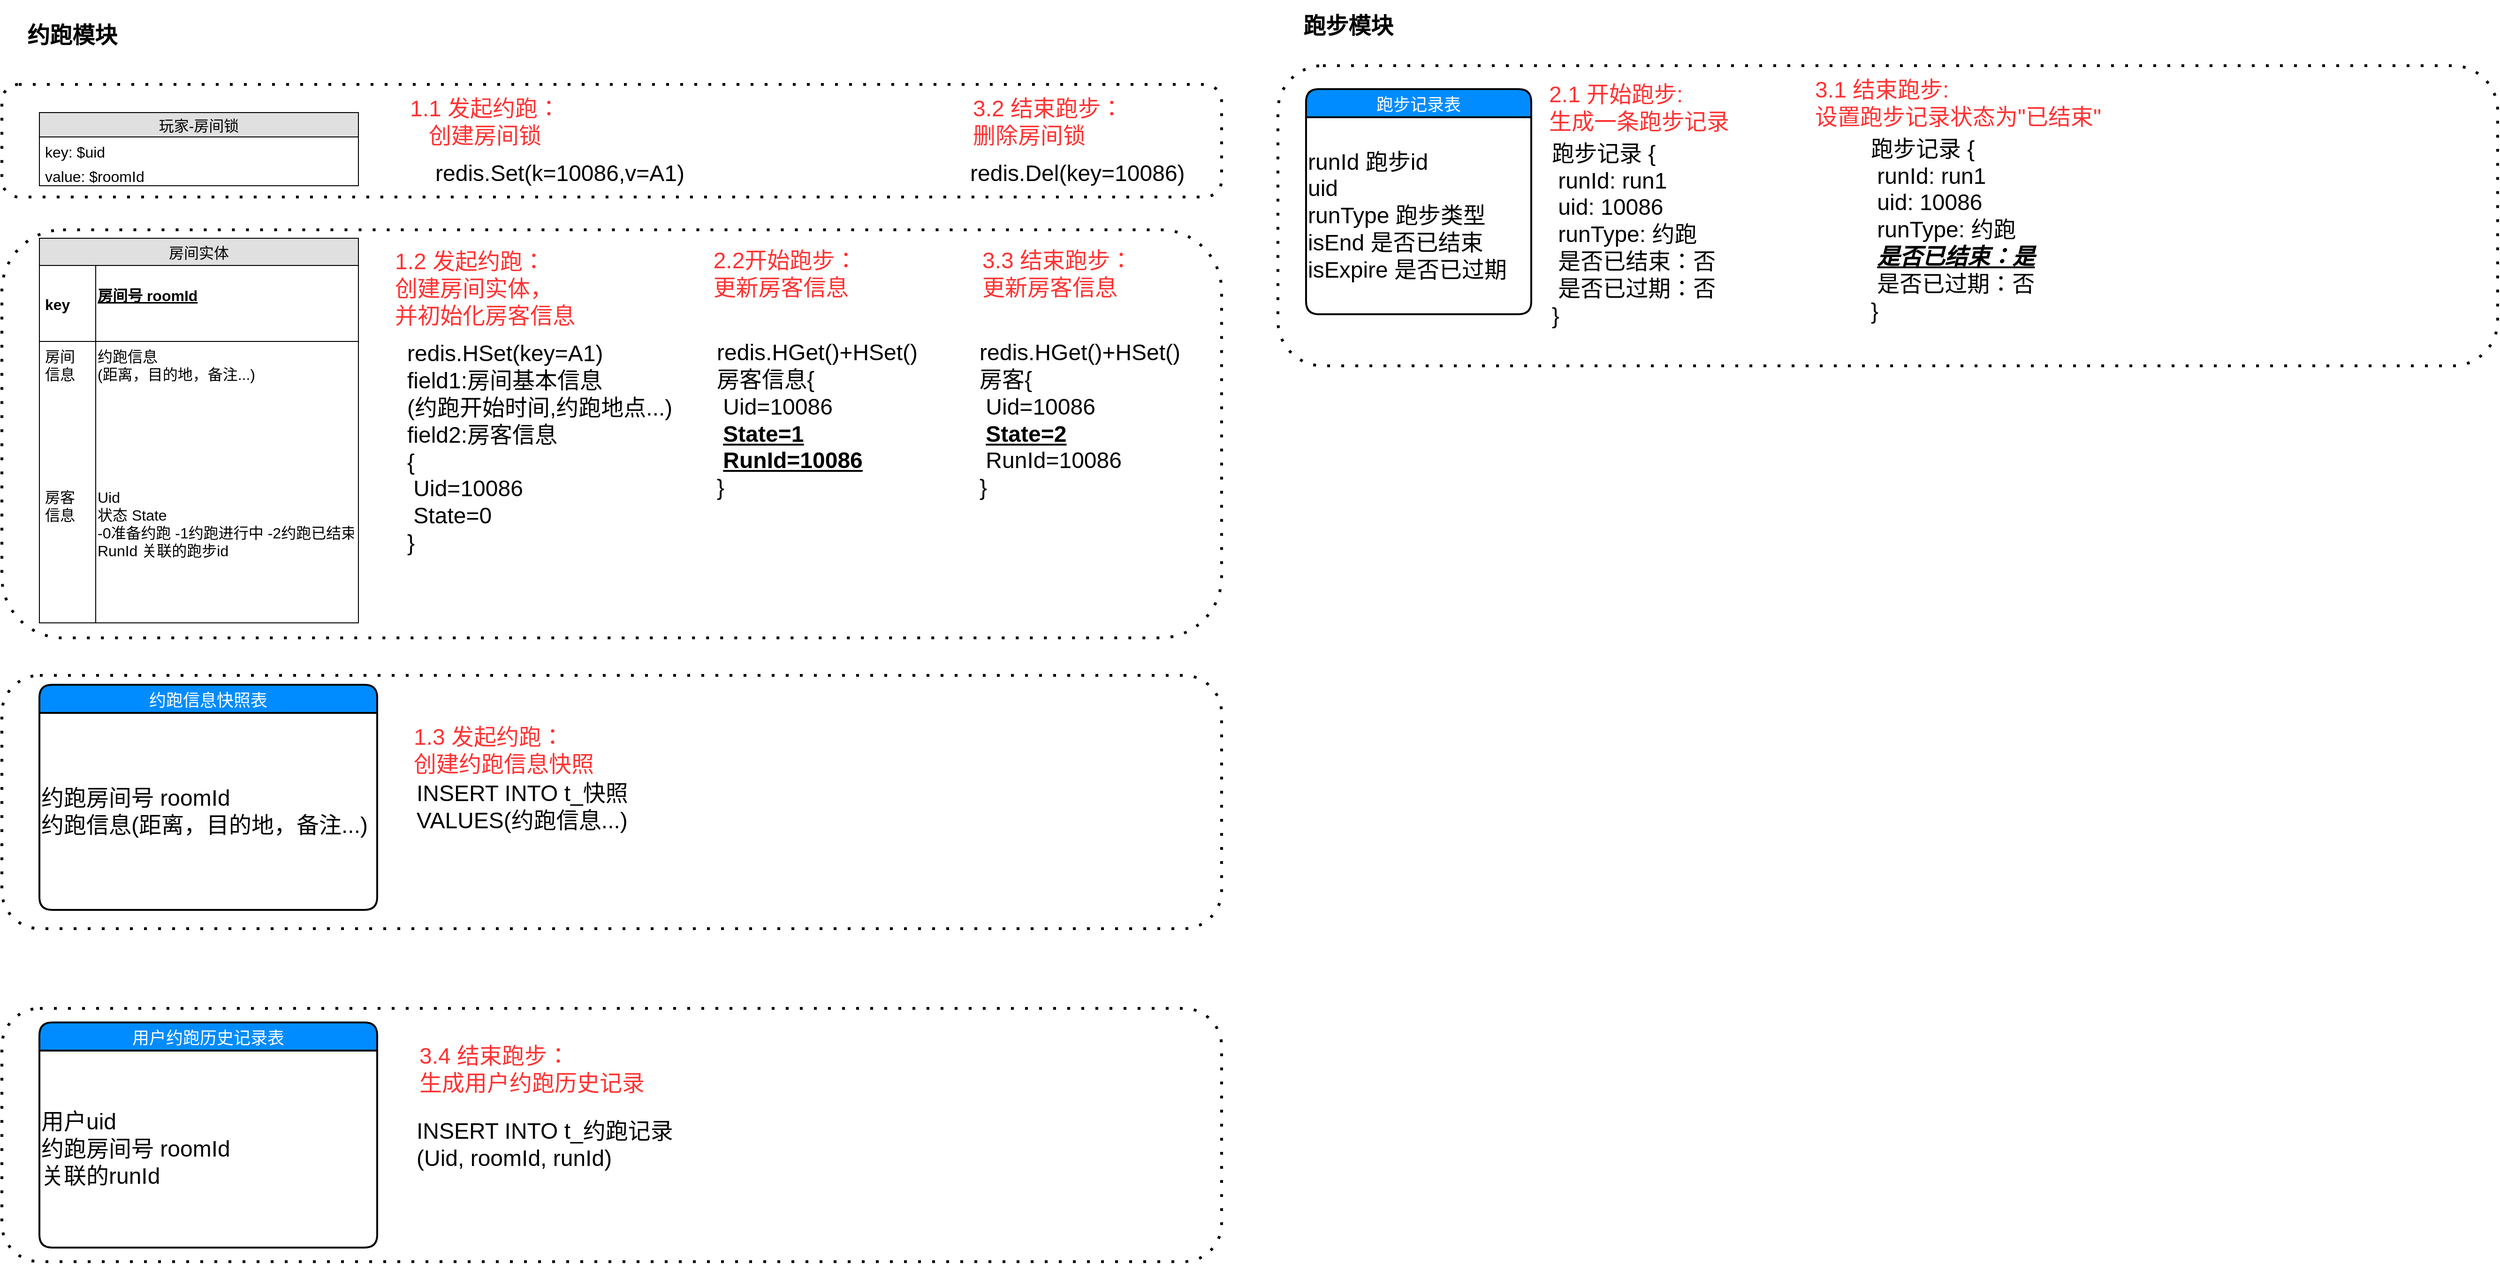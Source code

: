 <mxfile version="12.5.4" type="github">
  <diagram id="27Ec4PnAqDiWOBETc-EE" name="Page-1">
    <mxGraphModel dx="3638" dy="1669" grid="1" gridSize="10" guides="1" tooltips="1" connect="1" arrows="1" fold="1" page="1" pageScale="1" pageWidth="827" pageHeight="1169" math="0" shadow="0">
      <root>
        <mxCell id="0"/>
        <mxCell id="1" parent="0"/>
        <mxCell id="7bUrUw1-GXe85dg-xqV_-51" value="" style="shape=ext;rounded=1;html=1;whiteSpace=wrap;dashed=1;dashPattern=1 4;strokeColor=#000000;fillColor=none;fontSize=16;fontColor=#FF0000;strokeWidth=3;" vertex="1" parent="1">
          <mxGeometry x="1340" y="90" width="1300" height="320" as="geometry"/>
        </mxCell>
        <mxCell id="7bUrUw1-GXe85dg-xqV_-49" value="" style="shape=ext;rounded=1;html=1;whiteSpace=wrap;dashed=1;dashPattern=1 4;strokeColor=#000000;fillColor=none;fontSize=16;fontColor=#FF0000;strokeWidth=3;" vertex="1" parent="1">
          <mxGeometry x="-20" y="740" width="1300" height="270" as="geometry"/>
        </mxCell>
        <mxCell id="7bUrUw1-GXe85dg-xqV_-48" value="" style="shape=ext;rounded=1;html=1;whiteSpace=wrap;dashed=1;dashPattern=1 4;strokeColor=#000000;fillColor=none;fontSize=16;fontColor=#FF0000;strokeWidth=3;" vertex="1" parent="1">
          <mxGeometry x="-20" y="265" width="1300" height="435" as="geometry"/>
        </mxCell>
        <mxCell id="OCoIuBDUxnG97SgDx9cD-35" value="" style="shape=ext;rounded=1;html=1;whiteSpace=wrap;dashed=1;dashPattern=1 4;strokeColor=#000000;fillColor=none;fontSize=16;fontColor=#FF0000;strokeWidth=3;" parent="1" vertex="1">
          <mxGeometry x="-20" y="110" width="1300" height="120" as="geometry"/>
        </mxCell>
        <mxCell id="OCoIuBDUxnG97SgDx9cD-1" value="房间实体" style="swimlane;fontStyle=0;childLayout=stackLayout;horizontal=1;startSize=29;fillColor=#e0e0e0;horizontalStack=0;resizeParent=1;resizeParentMax=0;resizeLast=0;collapsible=1;marginBottom=0;swimlaneFillColor=#ffffff;align=center;fontSize=16;" parent="1" vertex="1">
          <mxGeometry x="20" y="274" width="340" height="410" as="geometry"/>
        </mxCell>
        <mxCell id="OCoIuBDUxnG97SgDx9cD-4" value="房间号 roomId&#xa;" style="shape=partialRectangle;top=0;left=0;right=0;bottom=1;align=left;verticalAlign=middle;fillColor=none;spacingLeft=60;spacingRight=4;overflow=hidden;rotatable=0;points=[[0,0.5],[1,0.5]];portConstraint=eastwest;dropTarget=0;fontStyle=5;fontSize=16;" parent="OCoIuBDUxnG97SgDx9cD-1" vertex="1">
          <mxGeometry y="29" width="340" height="81" as="geometry"/>
        </mxCell>
        <mxCell id="OCoIuBDUxnG97SgDx9cD-5" value="key" style="shape=partialRectangle;fontStyle=1;top=0;left=0;bottom=0;fillColor=none;align=left;verticalAlign=middle;spacingLeft=4;spacingRight=4;overflow=hidden;rotatable=0;points=[];portConstraint=eastwest;part=1;fontSize=16;" parent="OCoIuBDUxnG97SgDx9cD-4" vertex="1" connectable="0">
          <mxGeometry width="60" height="81" as="geometry"/>
        </mxCell>
        <mxCell id="7bUrUw1-GXe85dg-xqV_-29" value="约跑信息&#xa;(距离，目的地，备注...)" style="shape=partialRectangle;top=0;left=0;right=0;bottom=0;align=left;verticalAlign=top;fillColor=none;spacingLeft=60;spacingRight=4;overflow=hidden;rotatable=0;points=[[0,0.5],[1,0.5]];portConstraint=eastwest;dropTarget=0;fontSize=16;strokeColor=#FF0000;" vertex="1" parent="OCoIuBDUxnG97SgDx9cD-1">
          <mxGeometry y="110" width="340" height="150" as="geometry"/>
        </mxCell>
        <mxCell id="7bUrUw1-GXe85dg-xqV_-30" value="房间&#xa;信息" style="shape=partialRectangle;top=0;left=0;bottom=0;fillColor=none;align=left;verticalAlign=top;spacingLeft=4;spacingRight=4;overflow=hidden;rotatable=0;points=[];portConstraint=eastwest;part=1;fontSize=16;" vertex="1" connectable="0" parent="7bUrUw1-GXe85dg-xqV_-29">
          <mxGeometry width="60" height="150" as="geometry"/>
        </mxCell>
        <mxCell id="OCoIuBDUxnG97SgDx9cD-6" value="Uid&#xa;状态 State &#xa;-0准备约跑 -1约跑进行中 -2约跑已结束&#xa;RunId 关联的跑步id" style="shape=partialRectangle;top=0;left=0;right=0;bottom=0;align=left;verticalAlign=top;fillColor=none;spacingLeft=60;spacingRight=4;overflow=hidden;rotatable=0;points=[[0,0.5],[1,0.5]];portConstraint=eastwest;dropTarget=0;fontSize=16;strokeColor=#FF0000;" parent="OCoIuBDUxnG97SgDx9cD-1" vertex="1">
          <mxGeometry y="260" width="340" height="150" as="geometry"/>
        </mxCell>
        <mxCell id="OCoIuBDUxnG97SgDx9cD-7" value="房客&#xa;信息" style="shape=partialRectangle;top=0;left=0;bottom=0;fillColor=none;align=left;verticalAlign=top;spacingLeft=4;spacingRight=4;overflow=hidden;rotatable=0;points=[];portConstraint=eastwest;part=1;fontSize=16;" parent="OCoIuBDUxnG97SgDx9cD-6" vertex="1" connectable="0">
          <mxGeometry width="60" height="150" as="geometry"/>
        </mxCell>
        <mxCell id="OCoIuBDUxnG97SgDx9cD-11" value="跑步记录表" style="swimlane;childLayout=stackLayout;horizontal=1;startSize=30;horizontalStack=0;fillColor=#008cff;fontColor=#FFFFFF;rounded=1;fontSize=18;fontStyle=0;strokeWidth=2;resizeParent=0;resizeLast=1;shadow=0;dashed=0;align=center;" parent="1" vertex="1">
          <mxGeometry x="1370" y="115" width="240" height="240" as="geometry"/>
        </mxCell>
        <mxCell id="OCoIuBDUxnG97SgDx9cD-14" value="&lt;div style=&quot;font-size: 24px&quot;&gt;&lt;font style=&quot;font-size: 24px&quot; color=&quot;#000000&quot;&gt;runId 跑步id&lt;/font&gt;&lt;/div&gt;&lt;div style=&quot;font-size: 24px&quot;&gt;&lt;font style=&quot;font-size: 24px&quot; color=&quot;#000000&quot;&gt;uid&lt;/font&gt;&lt;/div&gt;&lt;div style=&quot;font-size: 24px&quot;&gt;&lt;font style=&quot;font-size: 24px&quot;&gt;&lt;font color=&quot;#000000&quot; style=&quot;font-size: 24px&quot;&gt;runType 跑步类型&amp;nbsp;&lt;/font&gt;&lt;span style=&quot;color: rgb(0 , 0 , 0)&quot;&gt;&amp;nbsp;&lt;/span&gt;&lt;/font&gt;&lt;/div&gt;&lt;div style=&quot;font-size: 24px&quot;&gt;&lt;font style=&quot;font-size: 24px&quot;&gt;&lt;font color=&quot;#000000&quot; style=&quot;font-size: 24px&quot;&gt;isEnd 是否已结束&amp;nbsp;&lt;/font&gt;&lt;span style=&quot;color: rgb(0 , 0 , 0)&quot;&gt;&amp;nbsp;&lt;/span&gt;&lt;/font&gt;&lt;/div&gt;&lt;div style=&quot;font-size: 24px&quot;&gt;&lt;font style=&quot;font-size: 24px&quot;&gt;&lt;font color=&quot;#000000&quot; style=&quot;font-size: 24px&quot;&gt;isExpire 是否已过期&amp;nbsp;&lt;/font&gt;&lt;span style=&quot;color: rgb(0 , 0 , 0)&quot;&gt;&amp;nbsp;&lt;/span&gt;&lt;/font&gt;&lt;/div&gt;" style="text;html=1;align=left;verticalAlign=middle;resizable=0;points=[];autosize=1;fontColor=#FF0000;" parent="OCoIuBDUxnG97SgDx9cD-11" vertex="1">
          <mxGeometry y="30" width="240" height="210" as="geometry"/>
        </mxCell>
        <mxCell id="OCoIuBDUxnG97SgDx9cD-30" value="玩家-房间锁" style="swimlane;fontStyle=0;childLayout=stackLayout;horizontal=1;startSize=26;fillColor=#e0e0e0;horizontalStack=0;resizeParent=1;resizeParentMax=0;resizeLast=0;collapsible=1;marginBottom=0;swimlaneFillColor=#ffffff;align=center;fontSize=16;strokeColor=#000000;" parent="1" vertex="1">
          <mxGeometry x="20" y="140" width="340" height="78" as="geometry"/>
        </mxCell>
        <mxCell id="OCoIuBDUxnG97SgDx9cD-31" value="key: $uid" style="text;strokeColor=none;fillColor=none;spacingLeft=4;spacingRight=4;overflow=hidden;rotatable=0;points=[[0,0.5],[1,0.5]];portConstraint=eastwest;fontSize=16;" parent="OCoIuBDUxnG97SgDx9cD-30" vertex="1">
          <mxGeometry y="26" width="340" height="26" as="geometry"/>
        </mxCell>
        <mxCell id="OCoIuBDUxnG97SgDx9cD-32" value="value: $roomId" style="text;strokeColor=none;fillColor=none;spacingLeft=4;spacingRight=4;overflow=hidden;rotatable=0;points=[[0,0.5],[1,0.5]];portConstraint=eastwest;fontSize=16;" parent="OCoIuBDUxnG97SgDx9cD-30" vertex="1">
          <mxGeometry y="52" width="340" height="26" as="geometry"/>
        </mxCell>
        <mxCell id="OCoIuBDUxnG97SgDx9cD-36" value="约跑模块" style="text;align=center;fontStyle=1;verticalAlign=middle;spacingLeft=3;spacingRight=3;strokeColor=none;rotatable=0;points=[[0,0.5],[1,0.5]];portConstraint=eastwest;fillColor=none;fontSize=24;fontColor=#000000;" parent="1" vertex="1">
          <mxGeometry y="30" width="110" height="50" as="geometry"/>
        </mxCell>
        <mxCell id="OCoIuBDUxnG97SgDx9cD-37" value="跑步模块" style="text;align=center;fontStyle=1;verticalAlign=middle;spacingLeft=3;spacingRight=3;strokeColor=none;rotatable=0;points=[[0,0.5],[1,0.5]];portConstraint=eastwest;fillColor=none;fontSize=24;fontColor=#000000;" parent="1" vertex="1">
          <mxGeometry x="1360" y="20" width="110" height="50" as="geometry"/>
        </mxCell>
        <mxCell id="7bUrUw1-GXe85dg-xqV_-2" value="redis.Set(k=10086,v=A1)" style="text;html=1;strokeColor=none;fillColor=none;align=left;verticalAlign=middle;whiteSpace=wrap;rounded=0;fontSize=24;fontColor=#000000;" vertex="1" parent="1">
          <mxGeometry x="440" y="170" width="350" height="70" as="geometry"/>
        </mxCell>
        <mxCell id="7bUrUw1-GXe85dg-xqV_-3" value="&lt;div&gt;redis.HSet(key=A1)&lt;/div&gt;&lt;div&gt;field1:房间基本信息&lt;/div&gt;&lt;div&gt;(约跑开始时间,约跑地点...)&lt;/div&gt;&lt;div&gt;field2:房客信息&lt;/div&gt;&lt;div&gt;&lt;span&gt;{&lt;/span&gt;&lt;br&gt;&lt;/div&gt;&lt;div&gt;&lt;span style=&quot;white-space: pre&quot;&gt;	&lt;/span&gt;Uid=10086&lt;/div&gt;&lt;div&gt;&lt;span style=&quot;white-space: pre&quot;&gt;	&lt;/span&gt;State=0&lt;/div&gt;&lt;div&gt;}&lt;/div&gt;" style="text;html=1;strokeColor=none;fillColor=none;align=left;verticalAlign=middle;whiteSpace=wrap;rounded=0;fontSize=24;fontColor=#000000;" vertex="1" parent="1">
          <mxGeometry x="410" y="378" width="310" height="240" as="geometry"/>
        </mxCell>
        <mxCell id="7bUrUw1-GXe85dg-xqV_-6" value="&lt;font color=&quot;#ff3333&quot;&gt;1.1 发起约跑：&lt;br&gt;创建房间锁&lt;/font&gt;" style="text;html=1;strokeColor=none;fillColor=none;align=center;verticalAlign=middle;whiteSpace=wrap;rounded=0;fontSize=24;fontColor=#000000;" vertex="1" parent="1">
          <mxGeometry x="310" y="140" width="370" height="20" as="geometry"/>
        </mxCell>
        <mxCell id="7bUrUw1-GXe85dg-xqV_-8" value="&lt;div style=&quot;text-align: left&quot;&gt;&lt;span style=&quot;color: rgb(255 , 51 , 51)&quot;&gt;1.2 发起约跑：&lt;/span&gt;&lt;/div&gt;&lt;div style=&quot;text-align: left&quot;&gt;&lt;span style=&quot;color: rgb(255 , 51 , 51)&quot;&gt;创建房间实体，&lt;/span&gt;&lt;/div&gt;&lt;font color=&quot;#ff3333&quot;&gt;&lt;div style=&quot;text-align: left&quot;&gt;&lt;span&gt;并初始化房客信息&lt;/span&gt;&lt;/div&gt;&lt;/font&gt;" style="text;html=1;strokeColor=none;fillColor=none;align=center;verticalAlign=middle;whiteSpace=wrap;rounded=0;fontSize=24;fontColor=#000000;" vertex="1" parent="1">
          <mxGeometry x="310" y="318" width="370" height="20" as="geometry"/>
        </mxCell>
        <mxCell id="7bUrUw1-GXe85dg-xqV_-10" value="&lt;div style=&quot;text-align: left&quot;&gt;&lt;font color=&quot;#ff3333&quot;&gt;2.1 开始跑步:&lt;/font&gt;&lt;/div&gt;&lt;div style=&quot;text-align: left&quot;&gt;&lt;font color=&quot;#ff3333&quot;&gt;生成一条跑步记录&lt;/font&gt;&lt;/div&gt;" style="text;html=1;strokeColor=none;fillColor=none;align=center;verticalAlign=middle;whiteSpace=wrap;rounded=0;fontSize=24;fontColor=#000000;" vertex="1" parent="1">
          <mxGeometry x="1540" y="125" width="370" height="20" as="geometry"/>
        </mxCell>
        <mxCell id="7bUrUw1-GXe85dg-xqV_-13" value="&lt;div&gt;跑步记录 {&lt;/div&gt;&lt;div&gt;&lt;span style=&quot;white-space: pre&quot;&gt;	&lt;/span&gt;runId: run1&lt;/div&gt;&lt;div&gt;&lt;span style=&quot;white-space: pre&quot;&gt;	&lt;/span&gt;uid: 10086&lt;/div&gt;&lt;div&gt;&lt;span style=&quot;white-space: pre&quot;&gt;	&lt;/span&gt;runType: 约跑&lt;/div&gt;&lt;div&gt;&lt;span style=&quot;white-space: pre&quot;&gt;	&lt;/span&gt;是否已结束：否&lt;/div&gt;&lt;div&gt;&lt;span style=&quot;white-space: pre&quot;&gt;	&lt;/span&gt;是否已过期：否&lt;/div&gt;&lt;div&gt;}&lt;/div&gt;" style="text;html=1;strokeColor=none;fillColor=none;align=left;verticalAlign=middle;whiteSpace=wrap;rounded=0;fontSize=24;fontColor=#000000;" vertex="1" parent="1">
          <mxGeometry x="1630" y="150" width="310" height="240" as="geometry"/>
        </mxCell>
        <mxCell id="7bUrUw1-GXe85dg-xqV_-14" value="&lt;div&gt;redis.HGet()+HSet()&lt;/div&gt;&lt;div&gt;房客信息{&lt;/div&gt;&lt;div&gt;&lt;span style=&quot;white-space: pre&quot;&gt;	&lt;/span&gt;Uid=10086&lt;/div&gt;&lt;div&gt;&lt;span style=&quot;white-space: pre&quot;&gt;	&lt;/span&gt;&lt;b&gt;&lt;u&gt;State=1&lt;/u&gt;&lt;/b&gt;&lt;/div&gt;&lt;div&gt;&lt;span style=&quot;white-space: pre&quot;&gt;	&lt;/span&gt;&lt;b&gt;&lt;u&gt;RunId=10086&lt;/u&gt;&lt;/b&gt;&lt;/div&gt;&lt;div&gt;}&lt;/div&gt;" style="text;html=1;strokeColor=none;fillColor=none;align=left;verticalAlign=middle;whiteSpace=wrap;rounded=0;fontSize=24;fontColor=#000000;" vertex="1" parent="1">
          <mxGeometry x="740" y="348" width="310" height="240" as="geometry"/>
        </mxCell>
        <mxCell id="7bUrUw1-GXe85dg-xqV_-15" value="&lt;div style=&quot;text-align: left&quot;&gt;&lt;font color=&quot;#ff3333&quot;&gt;2.2开始跑步：&lt;/font&gt;&lt;/div&gt;&lt;div style=&quot;text-align: left&quot;&gt;&lt;font color=&quot;#ff3333&quot;&gt;更新房客信息&lt;/font&gt;&lt;/div&gt;" style="text;html=1;strokeColor=none;fillColor=none;align=center;verticalAlign=middle;whiteSpace=wrap;rounded=0;fontSize=24;fontColor=#000000;" vertex="1" parent="1">
          <mxGeometry x="630" y="302" width="370" height="20" as="geometry"/>
        </mxCell>
        <mxCell id="7bUrUw1-GXe85dg-xqV_-16" value="&lt;div style=&quot;text-align: left&quot;&gt;&lt;font color=&quot;#ff3333&quot;&gt;3.1 结束跑步:&lt;/font&gt;&lt;/div&gt;&lt;div style=&quot;text-align: left&quot;&gt;&lt;font color=&quot;#ff3333&quot;&gt;设置跑步记录状态为&quot;已结束&quot;&lt;/font&gt;&lt;/div&gt;" style="text;html=1;strokeColor=none;fillColor=none;align=center;verticalAlign=middle;whiteSpace=wrap;rounded=0;fontSize=24;fontColor=#000000;" vertex="1" parent="1">
          <mxGeometry x="1880" y="120" width="370" height="20" as="geometry"/>
        </mxCell>
        <mxCell id="7bUrUw1-GXe85dg-xqV_-17" value="&lt;div&gt;跑步记录 {&lt;/div&gt;&lt;div&gt;&lt;span style=&quot;white-space: pre&quot;&gt;	&lt;/span&gt;runId: run1&lt;/div&gt;&lt;div&gt;&lt;span style=&quot;white-space: pre&quot;&gt;	&lt;/span&gt;uid: 10086&lt;/div&gt;&lt;div&gt;&lt;span style=&quot;white-space: pre&quot;&gt;	&lt;/span&gt;runType: 约跑&lt;/div&gt;&lt;div&gt;&lt;span style=&quot;white-space: pre&quot;&gt;	&lt;/span&gt;&lt;i&gt;&lt;b&gt;&lt;u&gt;是否已结束：是&lt;/u&gt;&lt;/b&gt;&lt;/i&gt;&lt;/div&gt;&lt;div&gt;&lt;span style=&quot;white-space: pre&quot;&gt;	&lt;/span&gt;是否已过期：否&lt;/div&gt;&lt;div&gt;}&lt;/div&gt;" style="text;html=1;strokeColor=none;fillColor=none;align=left;verticalAlign=middle;whiteSpace=wrap;rounded=0;fontSize=24;fontColor=#000000;" vertex="1" parent="1">
          <mxGeometry x="1970" y="145" width="310" height="240" as="geometry"/>
        </mxCell>
        <mxCell id="7bUrUw1-GXe85dg-xqV_-18" value="&lt;div&gt;redis.HGet()+HSet()&lt;/div&gt;&lt;div&gt;房客{&lt;/div&gt;&lt;div&gt;&lt;span style=&quot;white-space: pre&quot;&gt;	&lt;/span&gt;Uid=10086&lt;/div&gt;&lt;div&gt;&lt;span style=&quot;white-space: pre&quot;&gt;	&lt;/span&gt;&lt;b&gt;&lt;u&gt;State=2&lt;/u&gt;&lt;/b&gt;&lt;/div&gt;&lt;div&gt;&lt;span style=&quot;white-space: pre&quot;&gt;	&lt;/span&gt;RunId=10086&lt;/div&gt;&lt;div&gt;}&lt;/div&gt;" style="text;html=1;strokeColor=none;fillColor=none;align=left;verticalAlign=middle;whiteSpace=wrap;rounded=0;fontSize=24;fontColor=#000000;" vertex="1" parent="1">
          <mxGeometry x="1020" y="348" width="310" height="240" as="geometry"/>
        </mxCell>
        <mxCell id="7bUrUw1-GXe85dg-xqV_-19" value="&lt;div style=&quot;text-align: left&quot;&gt;&lt;font color=&quot;#ff3333&quot;&gt;3.3 结束跑步：&lt;/font&gt;&lt;/div&gt;&lt;div style=&quot;text-align: left&quot;&gt;&lt;font color=&quot;#ff3333&quot;&gt;更新房客信息&lt;/font&gt;&lt;/div&gt;" style="text;html=1;strokeColor=none;fillColor=none;align=center;verticalAlign=middle;whiteSpace=wrap;rounded=0;fontSize=24;fontColor=#000000;" vertex="1" parent="1">
          <mxGeometry x="920" y="302" width="370" height="20" as="geometry"/>
        </mxCell>
        <mxCell id="7bUrUw1-GXe85dg-xqV_-25" value="约跑信息快照表" style="swimlane;childLayout=stackLayout;horizontal=1;startSize=30;horizontalStack=0;fillColor=#008cff;fontColor=#FFFFFF;rounded=1;fontSize=18;fontStyle=0;strokeWidth=2;resizeParent=0;resizeLast=1;shadow=0;dashed=0;align=center;" vertex="1" parent="1">
          <mxGeometry x="20" y="750" width="360" height="240" as="geometry"/>
        </mxCell>
        <mxCell id="7bUrUw1-GXe85dg-xqV_-26" value="&lt;div style=&quot;font-size: 24px&quot;&gt;&lt;font color=&quot;#000000&quot;&gt;约跑房间号 roomId&lt;/font&gt;&lt;/div&gt;&lt;div style=&quot;font-size: 24px&quot;&gt;&lt;font color=&quot;#000000&quot;&gt;约跑信息(距离，目的地，备注...)&lt;/font&gt;&lt;/div&gt;" style="text;html=1;align=left;verticalAlign=middle;resizable=0;points=[];autosize=1;fontColor=#FF0000;" vertex="1" parent="7bUrUw1-GXe85dg-xqV_-25">
          <mxGeometry y="30" width="360" height="210" as="geometry"/>
        </mxCell>
        <mxCell id="7bUrUw1-GXe85dg-xqV_-32" value="用户约跑历史记录表" style="swimlane;childLayout=stackLayout;horizontal=1;startSize=30;horizontalStack=0;fillColor=#008cff;fontColor=#FFFFFF;rounded=1;fontSize=18;fontStyle=0;strokeWidth=2;resizeParent=0;resizeLast=1;shadow=0;dashed=0;align=center;" vertex="1" parent="1">
          <mxGeometry x="20" y="1110" width="360" height="240" as="geometry"/>
        </mxCell>
        <mxCell id="7bUrUw1-GXe85dg-xqV_-33" value="&lt;div style=&quot;font-size: 24px&quot;&gt;&lt;font color=&quot;#000000&quot;&gt;用户uid&lt;/font&gt;&lt;/div&gt;&lt;div style=&quot;font-size: 24px&quot;&gt;&lt;font color=&quot;#000000&quot;&gt;约跑房间号 roomId&lt;/font&gt;&lt;/div&gt;&lt;div style=&quot;font-size: 24px&quot;&gt;&lt;font color=&quot;#000000&quot;&gt;关联的runId&lt;/font&gt;&lt;/div&gt;" style="text;html=1;align=left;verticalAlign=middle;resizable=0;points=[];autosize=1;fontColor=#FF0000;" vertex="1" parent="7bUrUw1-GXe85dg-xqV_-32">
          <mxGeometry y="30" width="360" height="210" as="geometry"/>
        </mxCell>
        <mxCell id="7bUrUw1-GXe85dg-xqV_-34" value="&lt;div&gt;INSERT INTO t_快照&lt;/div&gt;&lt;div&gt;VALUES(约跑信息...)&lt;/div&gt;" style="text;html=1;strokeColor=none;fillColor=none;align=left;verticalAlign=middle;whiteSpace=wrap;rounded=0;fontSize=24;fontColor=#000000;" vertex="1" parent="1">
          <mxGeometry x="420" y="760" width="310" height="240" as="geometry"/>
        </mxCell>
        <mxCell id="7bUrUw1-GXe85dg-xqV_-35" value="&lt;div style=&quot;text-align: left&quot;&gt;&lt;span style=&quot;color: rgb(255 , 51 , 51)&quot;&gt;1.3 发起约跑：&lt;/span&gt;&lt;/div&gt;&lt;div style=&quot;text-align: left&quot;&gt;&lt;span style=&quot;color: rgb(255 , 51 , 51)&quot;&gt;创建约跑信息快照&lt;/span&gt;&lt;/div&gt;" style="text;html=1;strokeColor=none;fillColor=none;align=center;verticalAlign=middle;whiteSpace=wrap;rounded=0;fontSize=24;fontColor=#000000;" vertex="1" parent="1">
          <mxGeometry x="330" y="810" width="370" height="20" as="geometry"/>
        </mxCell>
        <mxCell id="7bUrUw1-GXe85dg-xqV_-37" value="&lt;div&gt;INSERT INTO t_约跑记录&lt;/div&gt;&lt;div&gt;(Uid, roomId, runId)&lt;/div&gt;" style="text;html=1;strokeColor=none;fillColor=none;align=left;verticalAlign=middle;whiteSpace=wrap;rounded=0;fontSize=24;fontColor=#000000;" vertex="1" parent="1">
          <mxGeometry x="420" y="1120" width="310" height="240" as="geometry"/>
        </mxCell>
        <mxCell id="7bUrUw1-GXe85dg-xqV_-38" value="&lt;div style=&quot;text-align: left&quot;&gt;&lt;font color=&quot;#ff3333&quot;&gt;3.4 结束跑步：&lt;/font&gt;&lt;/div&gt;&lt;div style=&quot;text-align: left&quot;&gt;&lt;font color=&quot;#ff3333&quot;&gt;生成用户约跑历史记录&lt;/font&gt;&lt;/div&gt;" style="text;html=1;strokeColor=none;fillColor=none;align=center;verticalAlign=middle;whiteSpace=wrap;rounded=0;fontSize=24;fontColor=#000000;" vertex="1" parent="1">
          <mxGeometry x="360" y="1150" width="370" height="20" as="geometry"/>
        </mxCell>
        <mxCell id="7bUrUw1-GXe85dg-xqV_-39" value="redis.Del(key=10086)" style="text;html=1;strokeColor=none;fillColor=none;align=left;verticalAlign=middle;whiteSpace=wrap;rounded=0;fontSize=24;fontColor=#000000;" vertex="1" parent="1">
          <mxGeometry x="1010" y="140" width="210" height="130" as="geometry"/>
        </mxCell>
        <mxCell id="7bUrUw1-GXe85dg-xqV_-40" value="&lt;div style=&quot;text-align: left&quot;&gt;&lt;font color=&quot;#ff3333&quot;&gt;3.2 结束跑步：&lt;/font&gt;&lt;/div&gt;&lt;div style=&quot;text-align: left&quot;&gt;&lt;font color=&quot;#ff3333&quot;&gt;删除房间锁&lt;/font&gt;&lt;/div&gt;" style="text;html=1;strokeColor=none;fillColor=none;align=center;verticalAlign=middle;whiteSpace=wrap;rounded=0;fontSize=24;fontColor=#000000;" vertex="1" parent="1">
          <mxGeometry x="910" y="140" width="370" height="20" as="geometry"/>
        </mxCell>
        <mxCell id="7bUrUw1-GXe85dg-xqV_-50" value="" style="shape=ext;rounded=1;html=1;whiteSpace=wrap;dashed=1;dashPattern=1 4;strokeColor=#000000;fillColor=none;fontSize=16;fontColor=#FF0000;strokeWidth=3;" vertex="1" parent="1">
          <mxGeometry x="-20" y="1095" width="1300" height="270" as="geometry"/>
        </mxCell>
      </root>
    </mxGraphModel>
  </diagram>
</mxfile>
